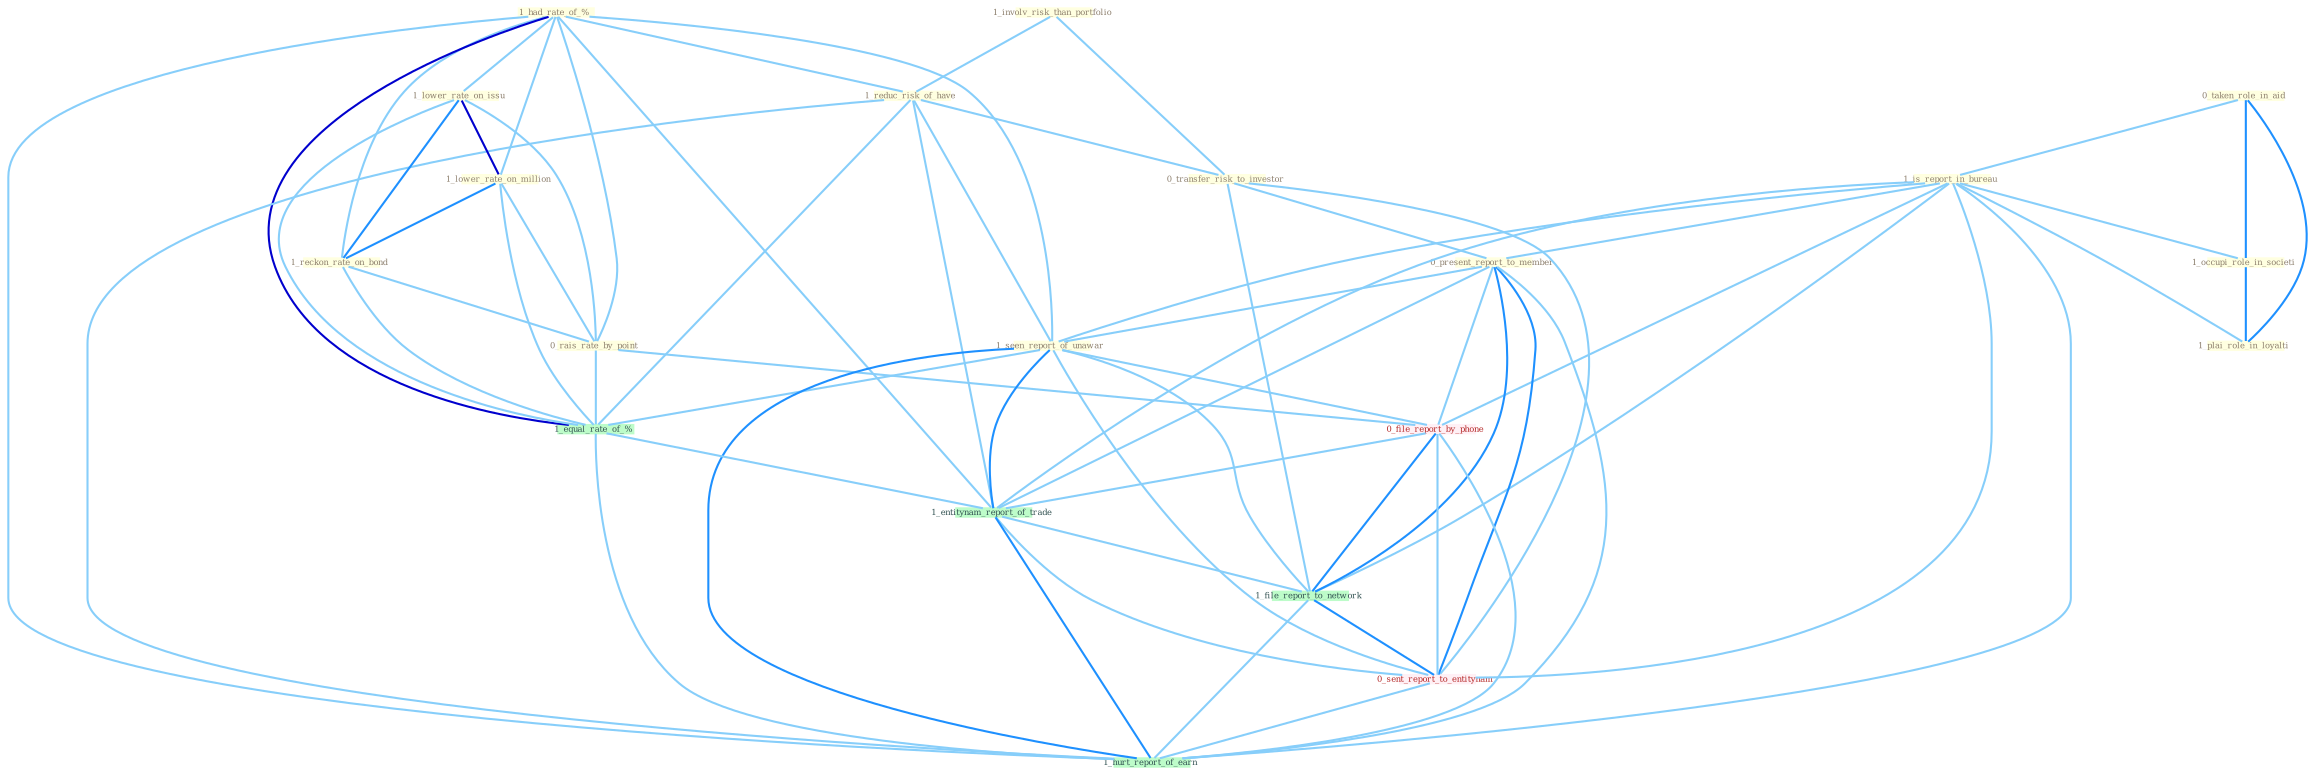 Graph G{ 
    node
    [shape=polygon,style=filled,width=.5,height=.06,color="#BDFCC9",fixedsize=true,fontsize=4,
    fontcolor="#2f4f4f"];
    {node
    [color="#ffffe0", fontcolor="#8b7d6b"] "1_involv_risk_than_portfolio " "1_had_rate_of_% " "0_taken_role_in_aid " "1_reduc_risk_of_have " "0_transfer_risk_to_investor " "1_is_report_in_bureau " "1_occupi_role_in_societi " "1_lower_rate_on_issu " "1_lower_rate_on_million " "1_reckon_rate_on_bond " "0_present_report_to_member " "1_plai_role_in_loyalti " "0_rais_rate_by_point " "1_seen_report_of_unawar "}
{node [color="#fff0f5", fontcolor="#b22222"] "0_file_report_by_phone " "0_sent_report_to_entitynam "}
edge [color="#B0E2FF"];

	"1_involv_risk_than_portfolio " -- "1_reduc_risk_of_have " [w="1", color="#87cefa" ];
	"1_involv_risk_than_portfolio " -- "0_transfer_risk_to_investor " [w="1", color="#87cefa" ];
	"1_had_rate_of_% " -- "1_reduc_risk_of_have " [w="1", color="#87cefa" ];
	"1_had_rate_of_% " -- "1_lower_rate_on_issu " [w="1", color="#87cefa" ];
	"1_had_rate_of_% " -- "1_lower_rate_on_million " [w="1", color="#87cefa" ];
	"1_had_rate_of_% " -- "1_reckon_rate_on_bond " [w="1", color="#87cefa" ];
	"1_had_rate_of_% " -- "0_rais_rate_by_point " [w="1", color="#87cefa" ];
	"1_had_rate_of_% " -- "1_seen_report_of_unawar " [w="1", color="#87cefa" ];
	"1_had_rate_of_% " -- "1_equal_rate_of_% " [w="3", color="#0000cd" , len=0.6];
	"1_had_rate_of_% " -- "1_entitynam_report_of_trade " [w="1", color="#87cefa" ];
	"1_had_rate_of_% " -- "1_hurt_report_of_earn " [w="1", color="#87cefa" ];
	"0_taken_role_in_aid " -- "1_is_report_in_bureau " [w="1", color="#87cefa" ];
	"0_taken_role_in_aid " -- "1_occupi_role_in_societi " [w="2", color="#1e90ff" , len=0.8];
	"0_taken_role_in_aid " -- "1_plai_role_in_loyalti " [w="2", color="#1e90ff" , len=0.8];
	"1_reduc_risk_of_have " -- "0_transfer_risk_to_investor " [w="1", color="#87cefa" ];
	"1_reduc_risk_of_have " -- "1_seen_report_of_unawar " [w="1", color="#87cefa" ];
	"1_reduc_risk_of_have " -- "1_equal_rate_of_% " [w="1", color="#87cefa" ];
	"1_reduc_risk_of_have " -- "1_entitynam_report_of_trade " [w="1", color="#87cefa" ];
	"1_reduc_risk_of_have " -- "1_hurt_report_of_earn " [w="1", color="#87cefa" ];
	"0_transfer_risk_to_investor " -- "0_present_report_to_member " [w="1", color="#87cefa" ];
	"0_transfer_risk_to_investor " -- "1_file_report_to_network " [w="1", color="#87cefa" ];
	"0_transfer_risk_to_investor " -- "0_sent_report_to_entitynam " [w="1", color="#87cefa" ];
	"1_is_report_in_bureau " -- "1_occupi_role_in_societi " [w="1", color="#87cefa" ];
	"1_is_report_in_bureau " -- "0_present_report_to_member " [w="1", color="#87cefa" ];
	"1_is_report_in_bureau " -- "1_plai_role_in_loyalti " [w="1", color="#87cefa" ];
	"1_is_report_in_bureau " -- "1_seen_report_of_unawar " [w="1", color="#87cefa" ];
	"1_is_report_in_bureau " -- "0_file_report_by_phone " [w="1", color="#87cefa" ];
	"1_is_report_in_bureau " -- "1_entitynam_report_of_trade " [w="1", color="#87cefa" ];
	"1_is_report_in_bureau " -- "1_file_report_to_network " [w="1", color="#87cefa" ];
	"1_is_report_in_bureau " -- "0_sent_report_to_entitynam " [w="1", color="#87cefa" ];
	"1_is_report_in_bureau " -- "1_hurt_report_of_earn " [w="1", color="#87cefa" ];
	"1_occupi_role_in_societi " -- "1_plai_role_in_loyalti " [w="2", color="#1e90ff" , len=0.8];
	"1_lower_rate_on_issu " -- "1_lower_rate_on_million " [w="3", color="#0000cd" , len=0.6];
	"1_lower_rate_on_issu " -- "1_reckon_rate_on_bond " [w="2", color="#1e90ff" , len=0.8];
	"1_lower_rate_on_issu " -- "0_rais_rate_by_point " [w="1", color="#87cefa" ];
	"1_lower_rate_on_issu " -- "1_equal_rate_of_% " [w="1", color="#87cefa" ];
	"1_lower_rate_on_million " -- "1_reckon_rate_on_bond " [w="2", color="#1e90ff" , len=0.8];
	"1_lower_rate_on_million " -- "0_rais_rate_by_point " [w="1", color="#87cefa" ];
	"1_lower_rate_on_million " -- "1_equal_rate_of_% " [w="1", color="#87cefa" ];
	"1_reckon_rate_on_bond " -- "0_rais_rate_by_point " [w="1", color="#87cefa" ];
	"1_reckon_rate_on_bond " -- "1_equal_rate_of_% " [w="1", color="#87cefa" ];
	"0_present_report_to_member " -- "1_seen_report_of_unawar " [w="1", color="#87cefa" ];
	"0_present_report_to_member " -- "0_file_report_by_phone " [w="1", color="#87cefa" ];
	"0_present_report_to_member " -- "1_entitynam_report_of_trade " [w="1", color="#87cefa" ];
	"0_present_report_to_member " -- "1_file_report_to_network " [w="2", color="#1e90ff" , len=0.8];
	"0_present_report_to_member " -- "0_sent_report_to_entitynam " [w="2", color="#1e90ff" , len=0.8];
	"0_present_report_to_member " -- "1_hurt_report_of_earn " [w="1", color="#87cefa" ];
	"0_rais_rate_by_point " -- "0_file_report_by_phone " [w="1", color="#87cefa" ];
	"0_rais_rate_by_point " -- "1_equal_rate_of_% " [w="1", color="#87cefa" ];
	"1_seen_report_of_unawar " -- "0_file_report_by_phone " [w="1", color="#87cefa" ];
	"1_seen_report_of_unawar " -- "1_equal_rate_of_% " [w="1", color="#87cefa" ];
	"1_seen_report_of_unawar " -- "1_entitynam_report_of_trade " [w="2", color="#1e90ff" , len=0.8];
	"1_seen_report_of_unawar " -- "1_file_report_to_network " [w="1", color="#87cefa" ];
	"1_seen_report_of_unawar " -- "0_sent_report_to_entitynam " [w="1", color="#87cefa" ];
	"1_seen_report_of_unawar " -- "1_hurt_report_of_earn " [w="2", color="#1e90ff" , len=0.8];
	"0_file_report_by_phone " -- "1_entitynam_report_of_trade " [w="1", color="#87cefa" ];
	"0_file_report_by_phone " -- "1_file_report_to_network " [w="2", color="#1e90ff" , len=0.8];
	"0_file_report_by_phone " -- "0_sent_report_to_entitynam " [w="1", color="#87cefa" ];
	"0_file_report_by_phone " -- "1_hurt_report_of_earn " [w="1", color="#87cefa" ];
	"1_equal_rate_of_% " -- "1_entitynam_report_of_trade " [w="1", color="#87cefa" ];
	"1_equal_rate_of_% " -- "1_hurt_report_of_earn " [w="1", color="#87cefa" ];
	"1_entitynam_report_of_trade " -- "1_file_report_to_network " [w="1", color="#87cefa" ];
	"1_entitynam_report_of_trade " -- "0_sent_report_to_entitynam " [w="1", color="#87cefa" ];
	"1_entitynam_report_of_trade " -- "1_hurt_report_of_earn " [w="2", color="#1e90ff" , len=0.8];
	"1_file_report_to_network " -- "0_sent_report_to_entitynam " [w="2", color="#1e90ff" , len=0.8];
	"1_file_report_to_network " -- "1_hurt_report_of_earn " [w="1", color="#87cefa" ];
	"0_sent_report_to_entitynam " -- "1_hurt_report_of_earn " [w="1", color="#87cefa" ];
}
